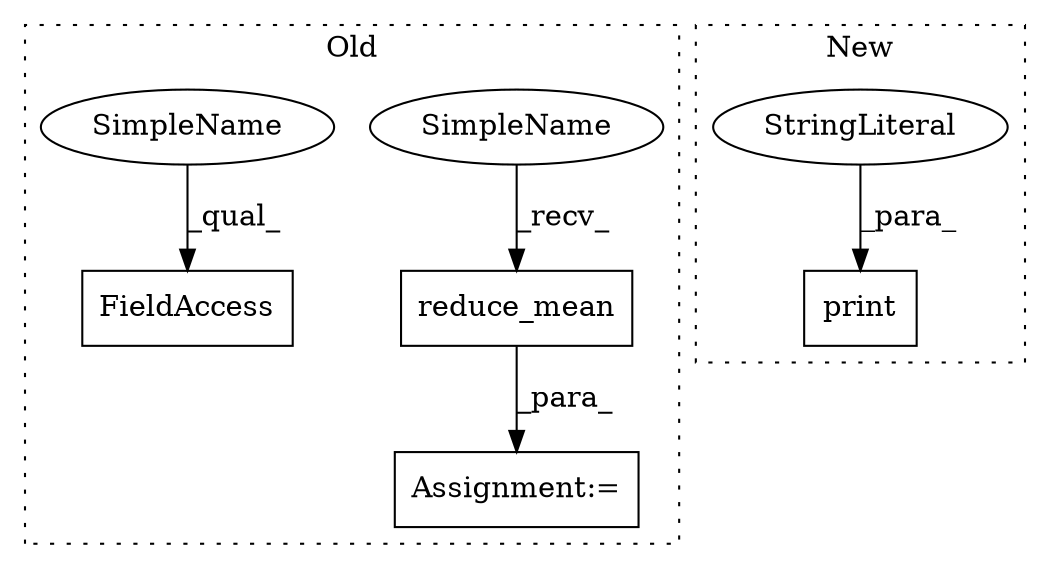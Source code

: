 digraph G {
subgraph cluster0 {
1 [label="reduce_mean" a="32" s="1259,1291" l="12,1" shape="box"];
4 [label="FieldAccess" a="22" s="886" l="18" shape="box"];
5 [label="Assignment:=" a="7" s="1231" l="1" shape="box"];
6 [label="SimpleName" a="42" s="1248" l="10" shape="ellipse"];
7 [label="SimpleName" a="42" s="886" l="10" shape="ellipse"];
label = "Old";
style="dotted";
}
subgraph cluster1 {
2 [label="print" a="32" s="1076,1113" l="6,1" shape="box"];
3 [label="StringLiteral" a="45" s="1082" l="10" shape="ellipse"];
label = "New";
style="dotted";
}
1 -> 5 [label="_para_"];
3 -> 2 [label="_para_"];
6 -> 1 [label="_recv_"];
7 -> 4 [label="_qual_"];
}